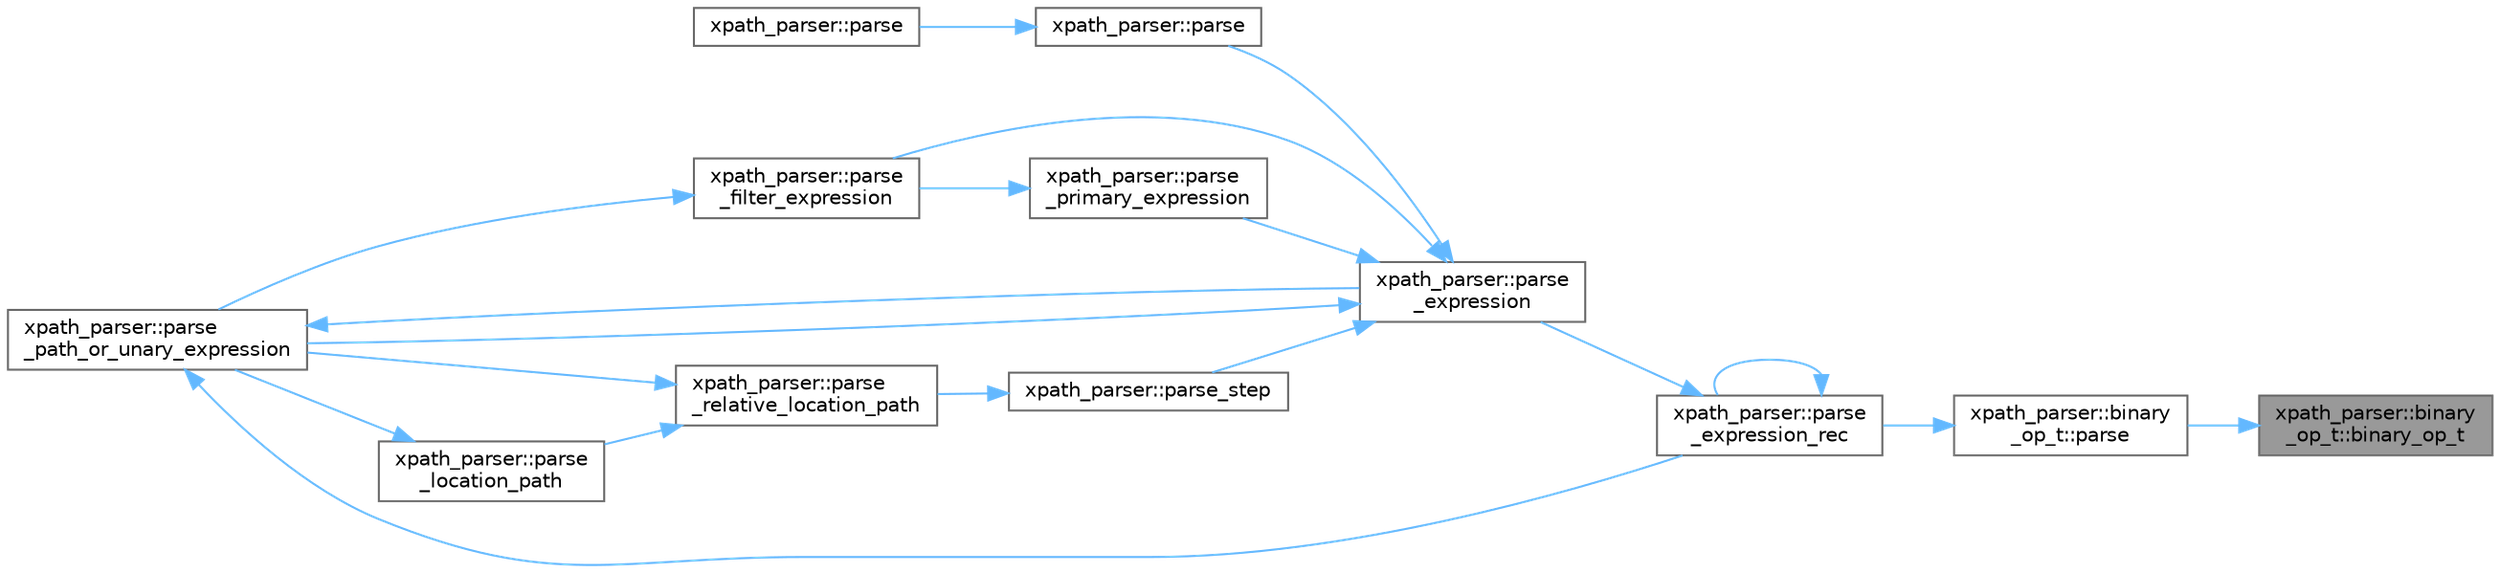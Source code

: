 digraph "xpath_parser::binary_op_t::binary_op_t"
{
 // INTERACTIVE_SVG=YES
 // LATEX_PDF_SIZE
  bgcolor="transparent";
  edge [fontname=Helvetica,fontsize=10,labelfontname=Helvetica,labelfontsize=10];
  node [fontname=Helvetica,fontsize=10,shape=box,height=0.2,width=0.4];
  rankdir="RL";
  Node1 [id="Node000001",label="xpath_parser::binary\l_op_t::binary_op_t",height=0.2,width=0.4,color="gray40", fillcolor="grey60", style="filled", fontcolor="black",tooltip=" "];
  Node1 -> Node2 [id="edge1_Node000001_Node000002",dir="back",color="steelblue1",style="solid",tooltip=" "];
  Node2 [id="Node000002",label="xpath_parser::binary\l_op_t::parse",height=0.2,width=0.4,color="grey40", fillcolor="white", style="filled",URL="$d9/db3/structxpath__parser_1_1binary__op__t.html#a723f5f2b66df47b4ac74455cb39b9544",tooltip=" "];
  Node2 -> Node3 [id="edge2_Node000002_Node000003",dir="back",color="steelblue1",style="solid",tooltip=" "];
  Node3 [id="Node000003",label="xpath_parser::parse\l_expression_rec",height=0.2,width=0.4,color="grey40", fillcolor="white", style="filled",URL="$dc/dea/structxpath__parser.html#adcd54e9b508acfe1f040ee7a54b88f2a",tooltip=" "];
  Node3 -> Node4 [id="edge3_Node000003_Node000004",dir="back",color="steelblue1",style="solid",tooltip=" "];
  Node4 [id="Node000004",label="xpath_parser::parse\l_expression",height=0.2,width=0.4,color="grey40", fillcolor="white", style="filled",URL="$dc/dea/structxpath__parser.html#a7738e256011ca842dc2a0beba78562ed",tooltip=" "];
  Node4 -> Node5 [id="edge4_Node000004_Node000005",dir="back",color="steelblue1",style="solid",tooltip=" "];
  Node5 [id="Node000005",label="xpath_parser::parse",height=0.2,width=0.4,color="grey40", fillcolor="white", style="filled",URL="$dc/dea/structxpath__parser.html#aa3fe0e7d23131b3943d8248646ecd362",tooltip=" "];
  Node5 -> Node6 [id="edge5_Node000005_Node000006",dir="back",color="steelblue1",style="solid",tooltip=" "];
  Node6 [id="Node000006",label="xpath_parser::parse",height=0.2,width=0.4,color="grey40", fillcolor="white", style="filled",URL="$dc/dea/structxpath__parser.html#aad773be8b591966eb535018fcc2b6a66",tooltip=" "];
  Node4 -> Node7 [id="edge6_Node000004_Node000007",dir="back",color="steelblue1",style="solid",tooltip=" "];
  Node7 [id="Node000007",label="xpath_parser::parse\l_filter_expression",height=0.2,width=0.4,color="grey40", fillcolor="white", style="filled",URL="$dc/dea/structxpath__parser.html#a61a425d990a56d5db8cd14405835a5b6",tooltip=" "];
  Node7 -> Node8 [id="edge7_Node000007_Node000008",dir="back",color="steelblue1",style="solid",tooltip=" "];
  Node8 [id="Node000008",label="xpath_parser::parse\l_path_or_unary_expression",height=0.2,width=0.4,color="grey40", fillcolor="white", style="filled",URL="$dc/dea/structxpath__parser.html#ab5275305ebaac95fd68a3186b737aaa7",tooltip=" "];
  Node8 -> Node4 [id="edge8_Node000008_Node000004",dir="back",color="steelblue1",style="solid",tooltip=" "];
  Node8 -> Node3 [id="edge9_Node000008_Node000003",dir="back",color="steelblue1",style="solid",tooltip=" "];
  Node4 -> Node8 [id="edge10_Node000004_Node000008",dir="back",color="steelblue1",style="solid",tooltip=" "];
  Node4 -> Node9 [id="edge11_Node000004_Node000009",dir="back",color="steelblue1",style="solid",tooltip=" "];
  Node9 [id="Node000009",label="xpath_parser::parse\l_primary_expression",height=0.2,width=0.4,color="grey40", fillcolor="white", style="filled",URL="$dc/dea/structxpath__parser.html#a49cbc6141508ace22ab4b8bd8ddf965a",tooltip=" "];
  Node9 -> Node7 [id="edge12_Node000009_Node000007",dir="back",color="steelblue1",style="solid",tooltip=" "];
  Node4 -> Node10 [id="edge13_Node000004_Node000010",dir="back",color="steelblue1",style="solid",tooltip=" "];
  Node10 [id="Node000010",label="xpath_parser::parse_step",height=0.2,width=0.4,color="grey40", fillcolor="white", style="filled",URL="$dc/dea/structxpath__parser.html#a0b226e2905970c868ab6a80d76da3a95",tooltip=" "];
  Node10 -> Node11 [id="edge14_Node000010_Node000011",dir="back",color="steelblue1",style="solid",tooltip=" "];
  Node11 [id="Node000011",label="xpath_parser::parse\l_relative_location_path",height=0.2,width=0.4,color="grey40", fillcolor="white", style="filled",URL="$dc/dea/structxpath__parser.html#aebea559423376001c89b19216dfc3012",tooltip=" "];
  Node11 -> Node12 [id="edge15_Node000011_Node000012",dir="back",color="steelblue1",style="solid",tooltip=" "];
  Node12 [id="Node000012",label="xpath_parser::parse\l_location_path",height=0.2,width=0.4,color="grey40", fillcolor="white", style="filled",URL="$dc/dea/structxpath__parser.html#af14e396ddb7817998ec221eec6b781ab",tooltip=" "];
  Node12 -> Node8 [id="edge16_Node000012_Node000008",dir="back",color="steelblue1",style="solid",tooltip=" "];
  Node11 -> Node8 [id="edge17_Node000011_Node000008",dir="back",color="steelblue1",style="solid",tooltip=" "];
  Node3 -> Node3 [id="edge18_Node000003_Node000003",dir="back",color="steelblue1",style="solid",tooltip=" "];
}
